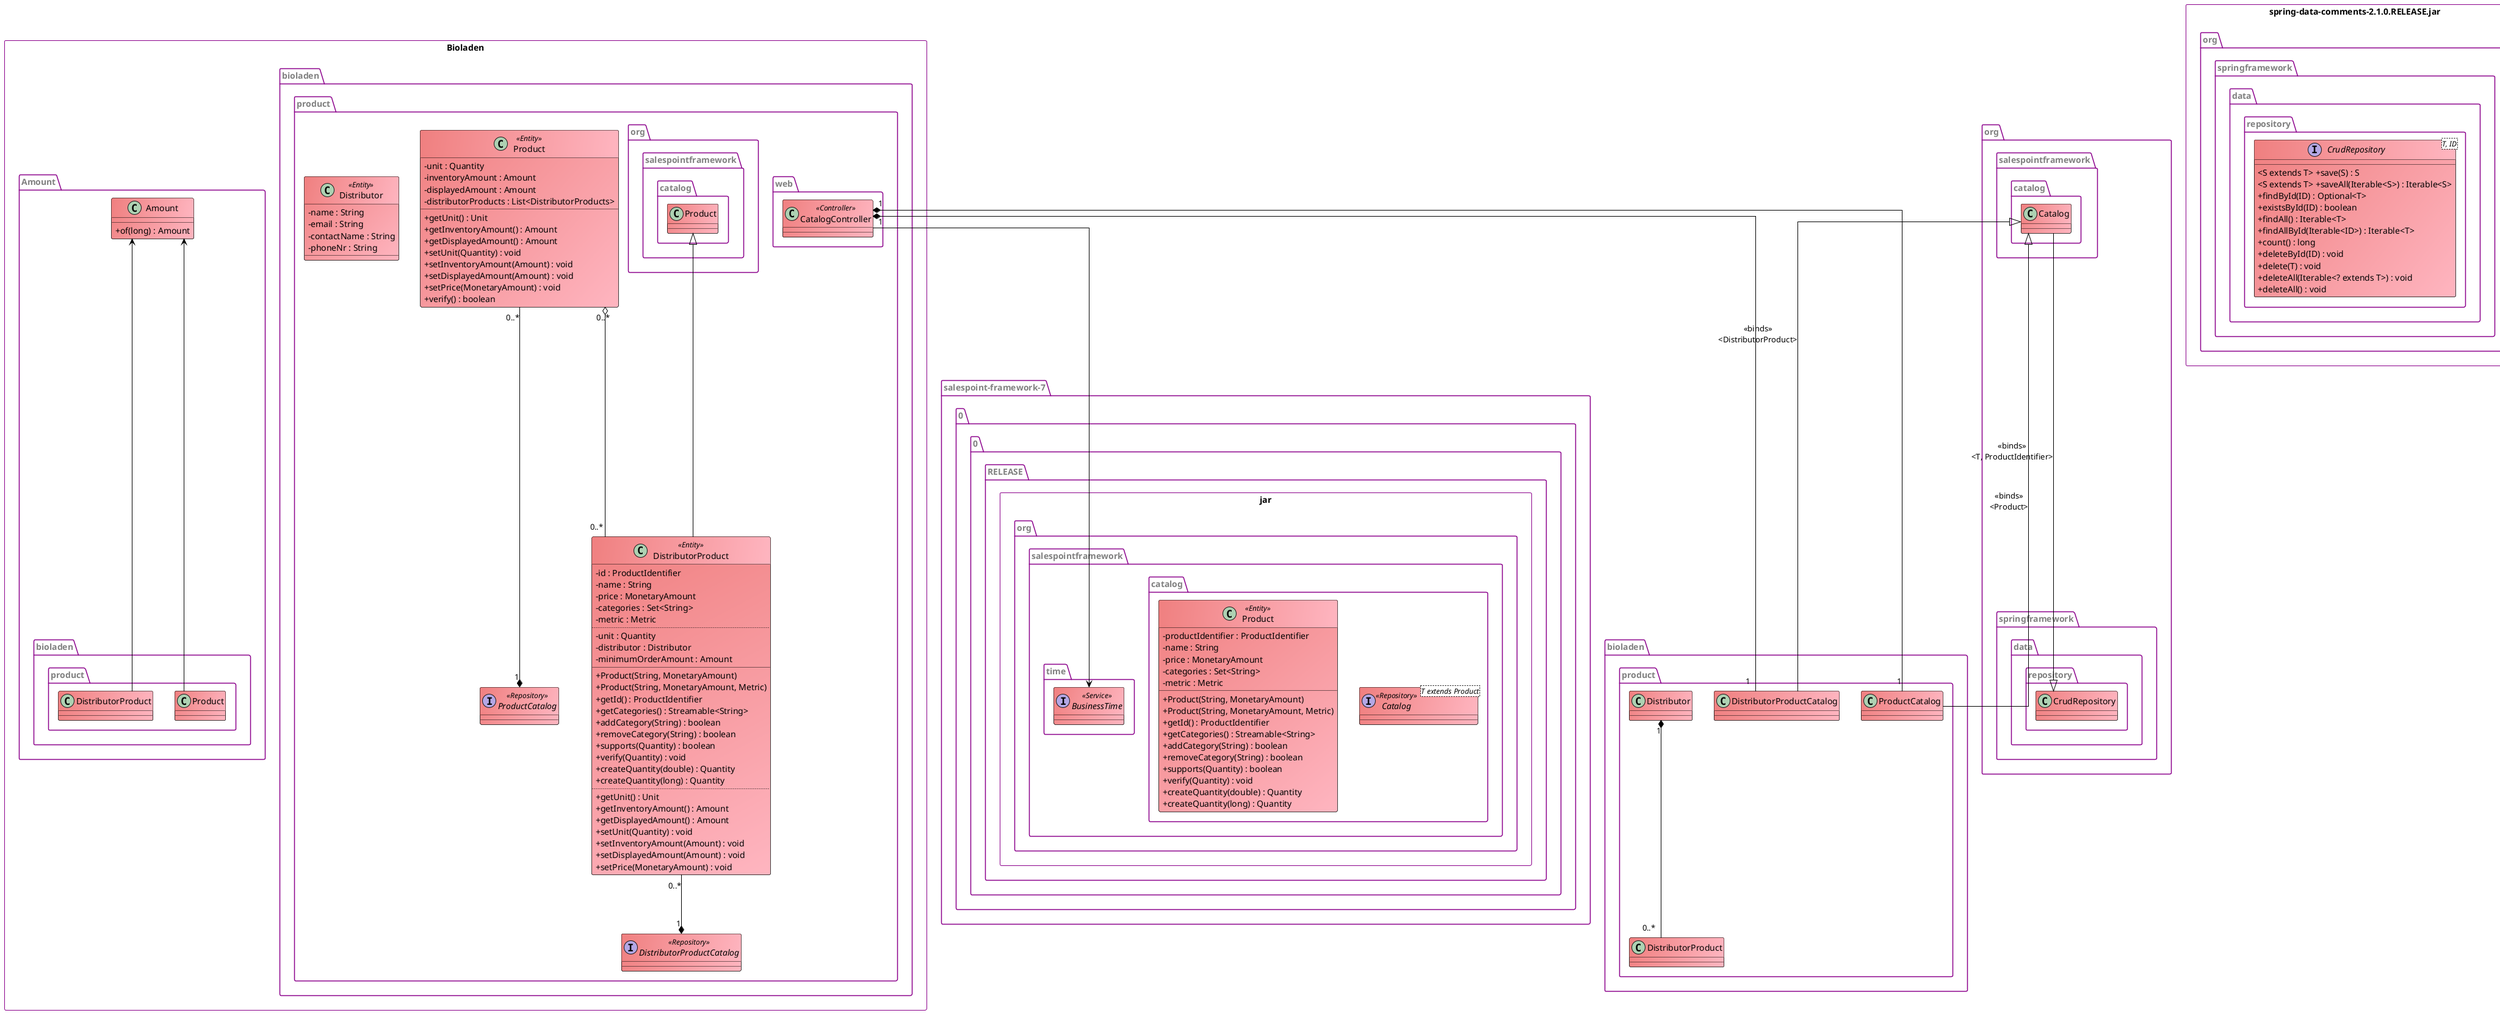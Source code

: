 @startuml

skinparam class {
	BackgroundColor #LightCoral/LightPink
    BorderColor Black
    ArrowColor  Black
}

skinparam package {
    FontColor Grey
    BorderColor DarkMagenta
}

skinparam classAttributeIconSize 0
skinparam linetype ortho



rectangle salespoint-framework-7.0.0.RELEASE.jar {

    namespace org.salespointframework.catalog {
        interface Catalog <T extends Product> <<Repository>> {

        }

        class Product <<Entity>> {
            -productIdentifier : ProductIdentifier
            -name : String
            -price : MonetaryAmount
            -categories : Set<String>
            -metric : Metric

            +Product(String, MonetaryAmount)
            +Product(String, MonetaryAmount, Metric)
            +getId() : ProductIdentifier
            +getCategories() : Streamable<String>
            +addCategory(String) : boolean
            +removeCategory(String) : boolean
            +supports(Quantity) : boolean
            +verify(Quantity) : void
            +createQuantity(double) : Quantity
            +createQuantity(long) : Quantity
        }

    }

    package org.salespointframework.time {
        interface BusinessTime <<Service>> {

        }
    }


}


rectangle spring-data-comments-2.1.0.RELEASE.jar as spring {

    namespace org.springframework.data.repository {
        interface CrudRepository <T, ID>{
            <S extends T> +save(S) : S
            <S extends T> +saveAll(Iterable<S​>) : Iterable<S>
            +findById(ID) : Optional<T>
            +existsById(ID) : boolean
            +findAll() : Iterable<T>
            +findAllById(Iterable<ID>) : Iterable<T>
            +count() : long
            +deleteById(ID) : void
            +delete(T) : void
            +deleteAll(Iterable<? extends T>) : void
            +deleteAll() : void
        }
    }
}

rectangle Bioladen {

    namespace bioladen.product {

        interface ProductCatalog <<Repository>> {

        }

        interface DistributorProductCatalog <<Repository>> {

        }

        class DistributorProduct <<Entity>> extends org.salespointframework.catalog.Product {
            -id : ProductIdentifier
            -name : String
            -price : MonetaryAmount
            -categories : Set<String>
            -metric : Metric
            ..
            -unit : Quantity
            -distributor : Distributor
            -minimumOrderAmount : Amount
            __
            +Product(String, MonetaryAmount)
            +Product(String, MonetaryAmount, Metric)
            +getId() : ProductIdentifier
            +getCategories() : Streamable<String>
            +addCategory(String) : boolean
            +removeCategory(String) : boolean
            +supports(Quantity) : boolean
            +verify(Quantity) : void
            +createQuantity(double) : Quantity
            +createQuantity(long) : Quantity
            ..
            +getUnit() : Unit
            +getInventoryAmount() : Amount
            +getDisplayedAmount() : Amount
            +setUnit(Quantity) : void
            +setInventoryAmount(Amount) : void
            +setDisplayedAmount(Amount) : void
            +setPrice(MonetaryAmount) : void
        }

        class Product <<Entity>> {
            -unit : Quantity
            -inventoryAmount : Amount
            -displayedAmount : Amount
            -distributorProducts : List<DistributorProducts>

            +getUnit() : Unit
            +getInventoryAmount() : Amount
            +getDisplayedAmount() : Amount
            +setUnit(Quantity) : void
            +setInventoryAmount(Amount) : void
            +setDisplayedAmount(Amount) : void
            +setPrice(MonetaryAmount) : void
            +verify() : boolean
        }

        class Distributor <<Entity>> {
        -name : String
        -email : String
        -contactName : String
        -phoneNr : String
         }




        Product "0..*" o-- "0..*" DistributorProduct
        DistributorProduct "0..*" --* "1" DistributorProductCatalog
        Product "0..*" --* "1" ProductCatalog


    }

    package bioladen.product.web {
        class CatalogController <<Controller>> {

        }
    }

    namespace Amount {
        class Amount {
            +of(long) : Amount

        }
        Amount <-- bioladen.product.Product
        Amount <-- bioladen.product.DistributorProduct
    }





}

CatalogController "1" *-- "1" bioladen.product.ProductCatalog
CatalogController "1" *-- "1" bioladen.product.DistributorProductCatalog
CatalogController --> BusinessTime
org.salespointframework.catalog.Catalog --|> org.springframework.data.repository.CrudRepository: <<binds>>\n<T, ProductIdentifier>
org.salespointframework.catalog.Catalog <|-- bioladen.product.ProductCatalog: <<binds>>\n<Product>
org.salespointframework.catalog.Catalog <|-- bioladen.product.DistributorProductCatalog: <<binds>>\n<DistributorProduct>
bioladen.product.Distributor "1" *-- "0..*" bioladen.product.DistributorProduct

@enduml